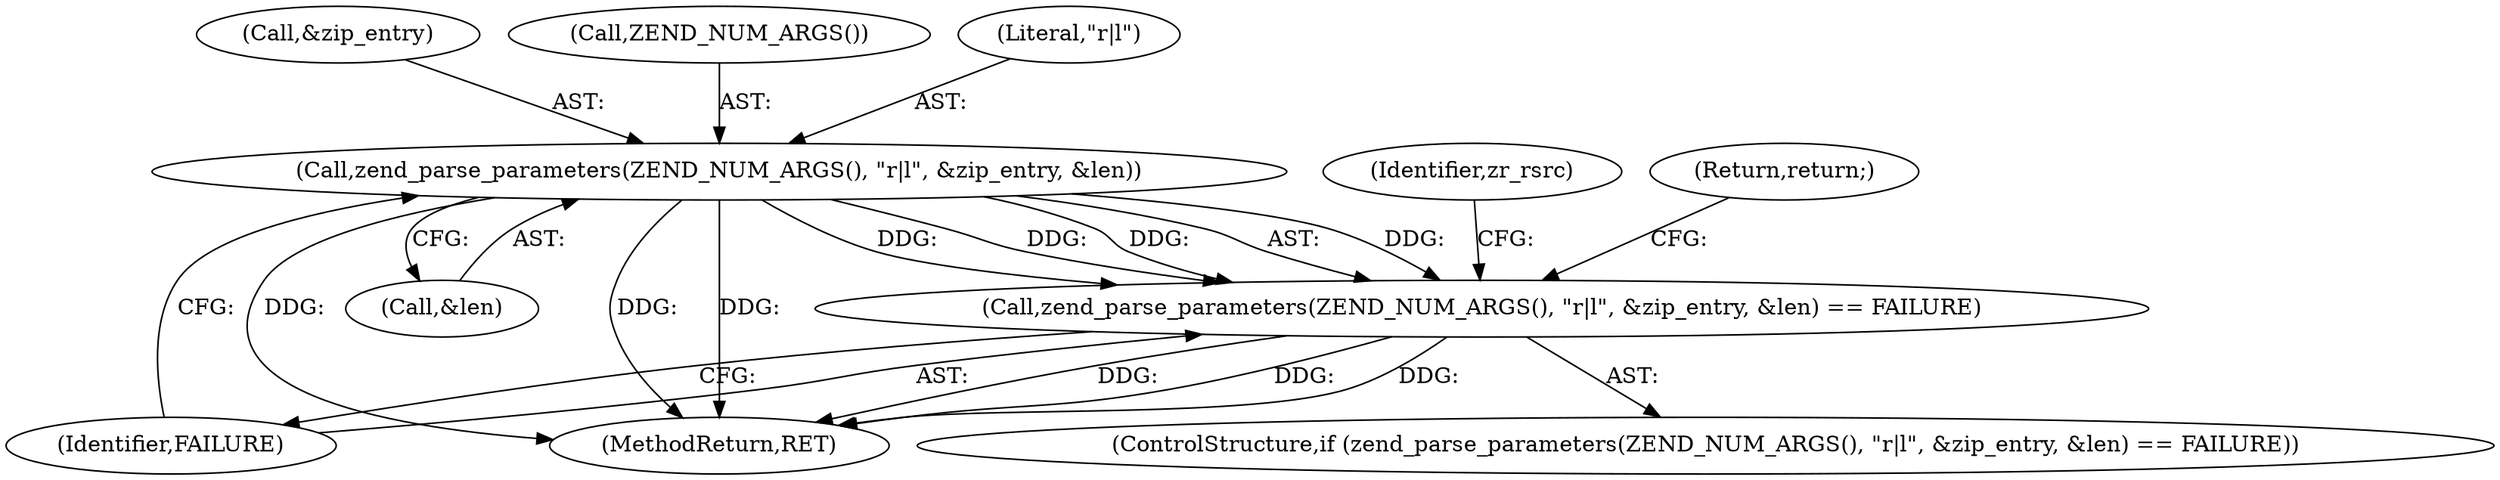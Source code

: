 digraph "0_php-src_3b8d4de300854b3517c7acb239b84f7726c1353c?w=1@pointer" {
"1000116" [label="(Call,zend_parse_parameters(ZEND_NUM_ARGS(), \"r|l\", &zip_entry, &len))"];
"1000115" [label="(Call,zend_parse_parameters(ZEND_NUM_ARGS(), \"r|l\", &zip_entry, &len) == FAILURE)"];
"1000116" [label="(Call,zend_parse_parameters(ZEND_NUM_ARGS(), \"r|l\", &zip_entry, &len))"];
"1000115" [label="(Call,zend_parse_parameters(ZEND_NUM_ARGS(), \"r|l\", &zip_entry, &len) == FAILURE)"];
"1000129" [label="(Identifier,zr_rsrc)"];
"1000194" [label="(MethodReturn,RET)"];
"1000119" [label="(Call,&zip_entry)"];
"1000117" [label="(Call,ZEND_NUM_ARGS())"];
"1000125" [label="(Return,return;)"];
"1000118" [label="(Literal,\"r|l\")"];
"1000123" [label="(Identifier,FAILURE)"];
"1000121" [label="(Call,&len)"];
"1000114" [label="(ControlStructure,if (zend_parse_parameters(ZEND_NUM_ARGS(), \"r|l\", &zip_entry, &len) == FAILURE))"];
"1000116" -> "1000115"  [label="AST: "];
"1000116" -> "1000121"  [label="CFG: "];
"1000117" -> "1000116"  [label="AST: "];
"1000118" -> "1000116"  [label="AST: "];
"1000119" -> "1000116"  [label="AST: "];
"1000121" -> "1000116"  [label="AST: "];
"1000123" -> "1000116"  [label="CFG: "];
"1000116" -> "1000194"  [label="DDG: "];
"1000116" -> "1000194"  [label="DDG: "];
"1000116" -> "1000194"  [label="DDG: "];
"1000116" -> "1000115"  [label="DDG: "];
"1000116" -> "1000115"  [label="DDG: "];
"1000116" -> "1000115"  [label="DDG: "];
"1000116" -> "1000115"  [label="DDG: "];
"1000115" -> "1000114"  [label="AST: "];
"1000115" -> "1000123"  [label="CFG: "];
"1000123" -> "1000115"  [label="AST: "];
"1000125" -> "1000115"  [label="CFG: "];
"1000129" -> "1000115"  [label="CFG: "];
"1000115" -> "1000194"  [label="DDG: "];
"1000115" -> "1000194"  [label="DDG: "];
"1000115" -> "1000194"  [label="DDG: "];
}
